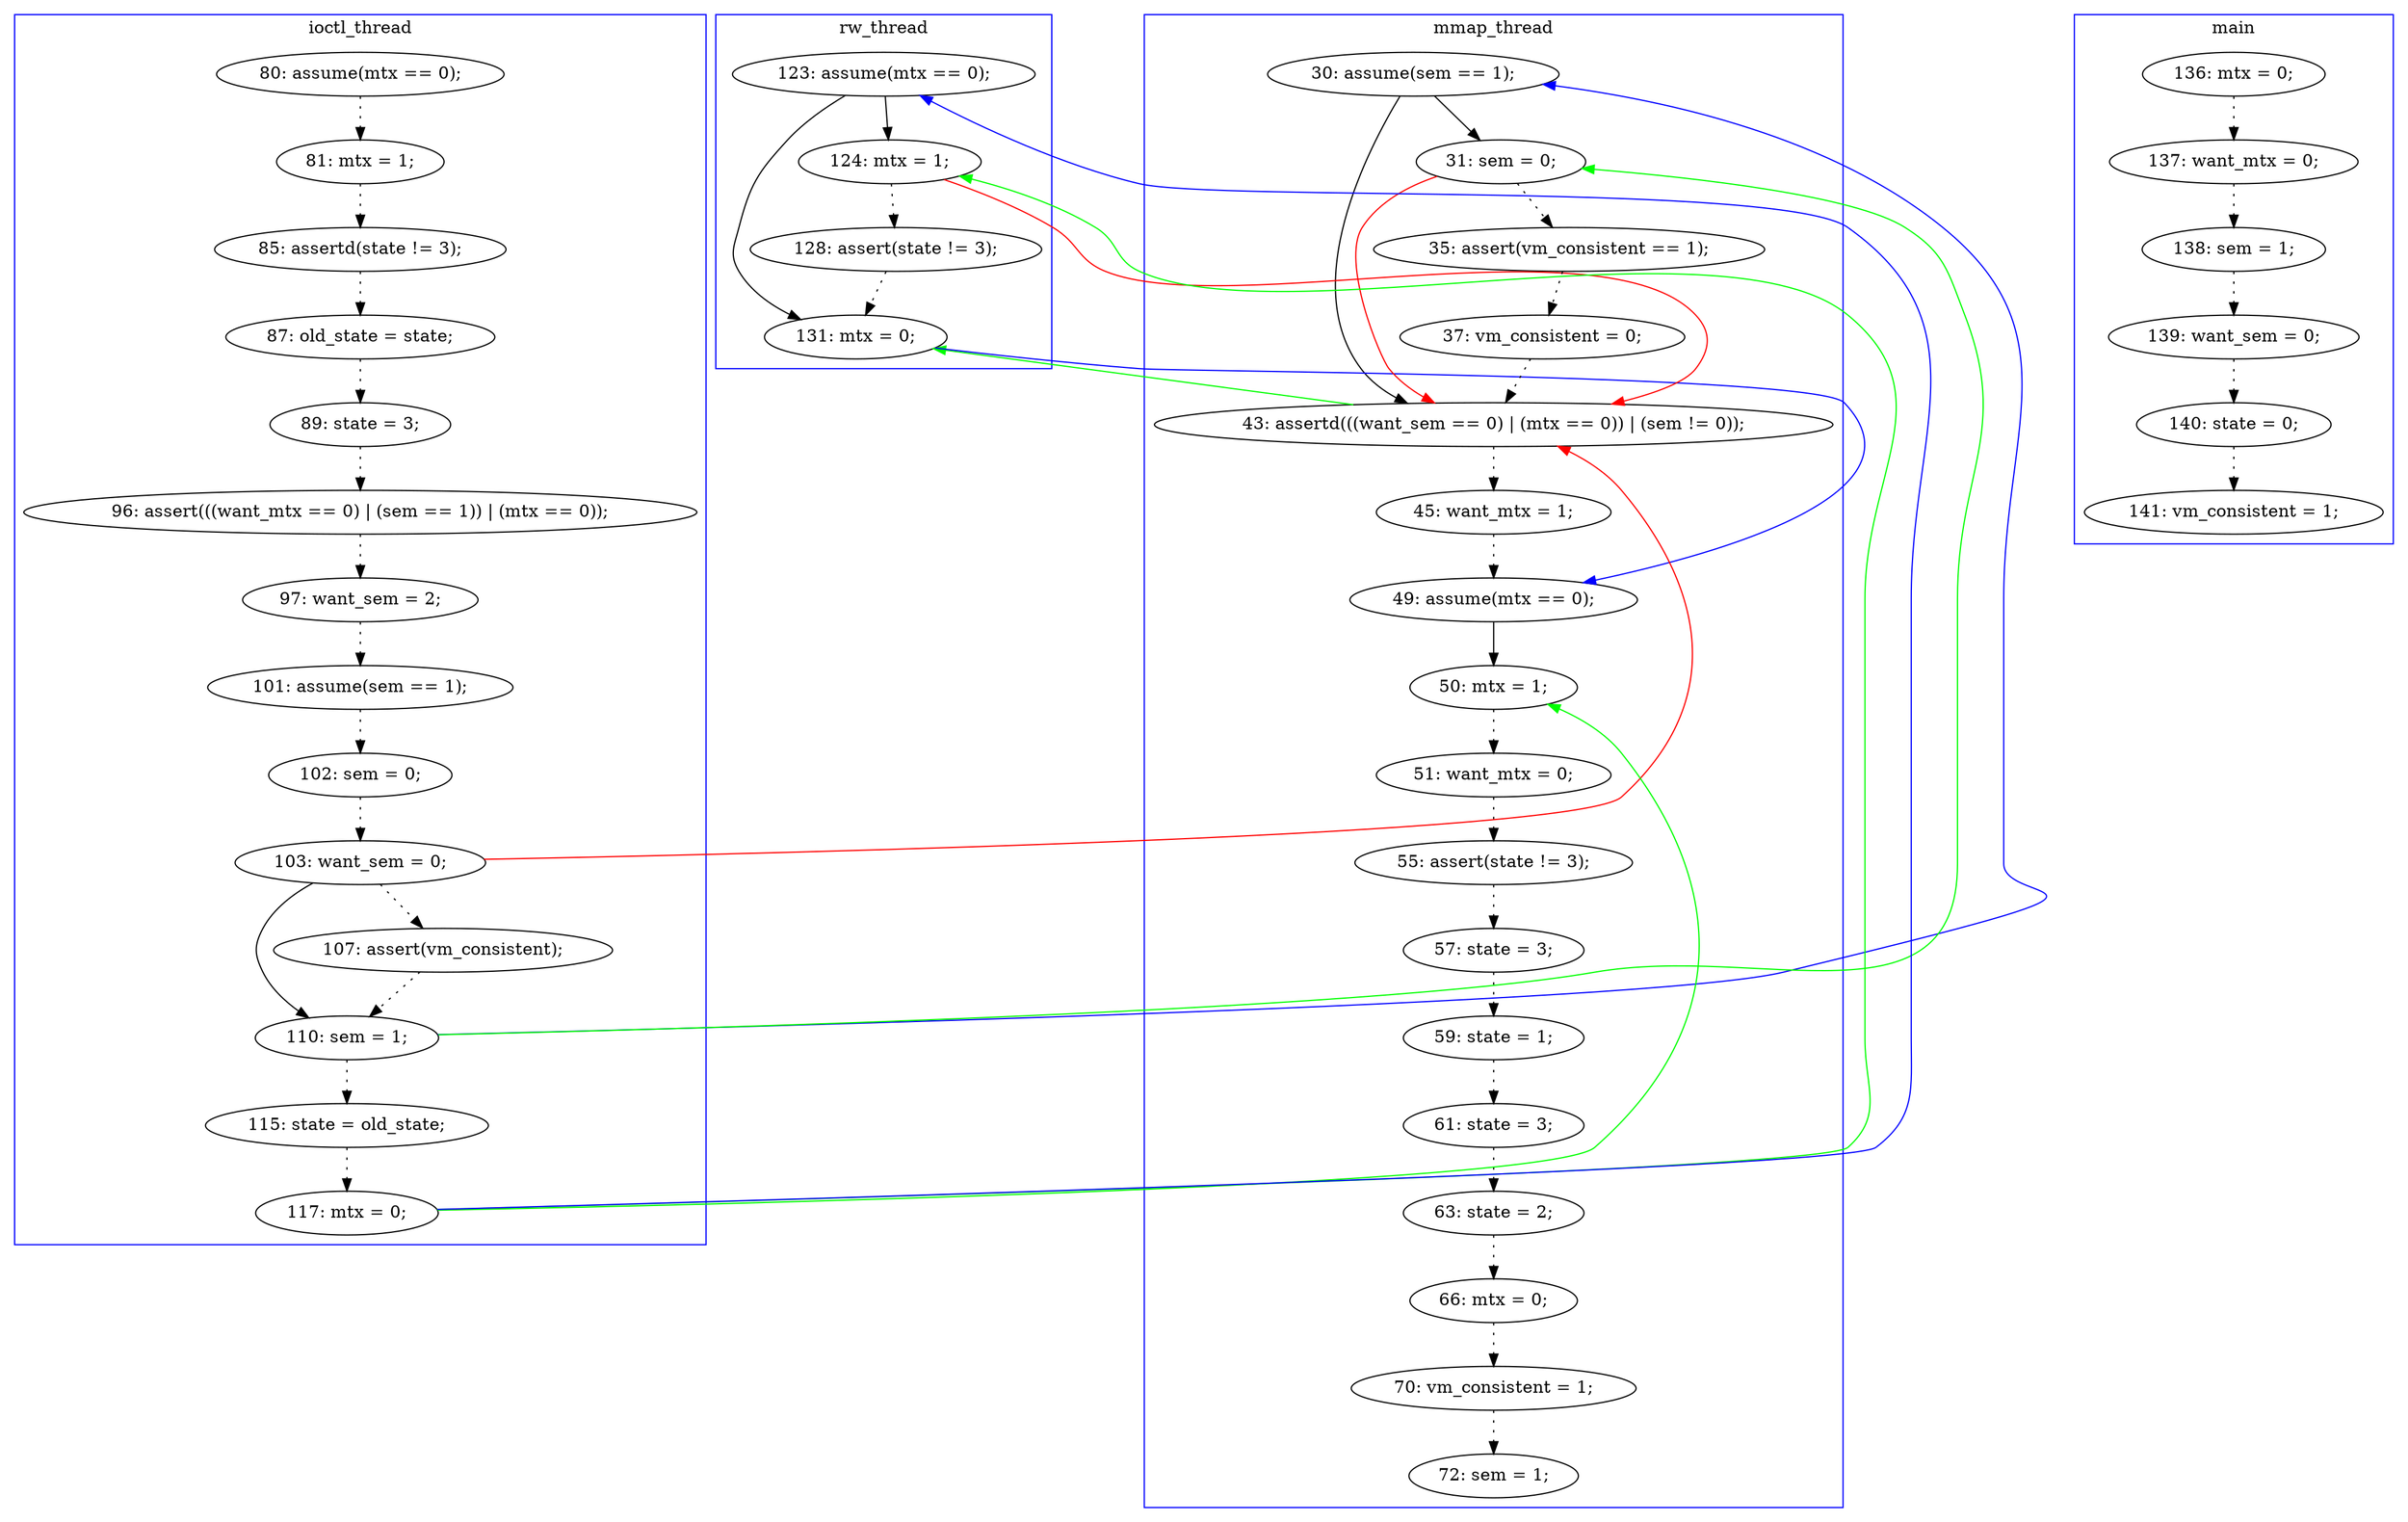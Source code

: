 digraph ProofObject {
	46 -> 47 [style = dotted, color = black]
	28 -> 37 [color = Black]
	38 -> 40 [style = dotted, color = black]
	37 -> 39 [style = dotted, color = black]
	49 -> 51 [style = dotted, color = black]
	43 -> 44 [style = dotted, color = black]
	29 -> 37 [color = Red, constraint = false]
	22 -> 23 [style = dotted, color = black]
	51 -> 52 [style = dotted, color = black]
	36 -> 38 [style = dotted, color = black]
	24 -> 26 [color = Black]
	23 -> 24 [style = dotted, color = black]
	14 -> 15 [style = dotted, color = black]
	30 -> 36 [color = Green, constraint = false]
	26 -> 27 [style = dotted, color = black]
	40 -> 41 [color = Blue, constraint = false]
	2 -> 3 [style = dotted, color = black]
	45 -> 46 [style = dotted, color = black]
	27 -> 30 [style = dotted, color = black]
	41 -> 42 [color = Black]
	6 -> 7 [style = dotted, color = black]
	26 -> 28 [color = Blue, constraint = false]
	33 -> 37 [style = dotted, color = black]
	35 -> 40 [color = Black]
	36 -> 37 [color = Red, constraint = false]
	18 -> 20 [style = dotted, color = black]
	20 -> 21 [style = dotted, color = black]
	47 -> 48 [style = dotted, color = black]
	5 -> 6 [style = dotted, color = black]
	30 -> 42 [color = Green, constraint = false]
	13 -> 14 [style = dotted, color = black]
	25 -> 26 [style = dotted, color = black]
	17 -> 18 [style = dotted, color = black]
	31 -> 33 [style = dotted, color = black]
	44 -> 45 [style = dotted, color = black]
	24 -> 37 [color = Red, constraint = false]
	28 -> 29 [color = Black]
	15 -> 17 [style = dotted, color = black]
	24 -> 25 [style = dotted, color = black]
	42 -> 43 [style = dotted, color = black]
	30 -> 35 [color = Blue, constraint = false]
	37 -> 40 [color = Green, constraint = false]
	26 -> 29 [color = Green, constraint = false]
	21 -> 22 [style = dotted, color = black]
	39 -> 41 [style = dotted, color = black]
	35 -> 36 [color = Black]
	4 -> 5 [style = dotted, color = black]
	48 -> 49 [style = dotted, color = black]
	29 -> 31 [style = dotted, color = black]
	3 -> 4 [style = dotted, color = black]
	subgraph cluster0 {
		label = main
		color = blue
		3  [label = "137: want_mtx = 0;"]
		5  [label = "139: want_sem = 0;"]
		7  [label = "141: vm_consistent = 1;"]
		2  [label = "136: mtx = 0;"]
		4  [label = "138: sem = 1;"]
		6  [label = "140: state = 0;"]
	}
	subgraph cluster3 {
		label = rw_thread
		color = blue
		40  [label = "131: mtx = 0;"]
		38  [label = "128: assert(state != 3);"]
		35  [label = "123: assume(mtx == 0);"]
		36  [label = "124: mtx = 1;"]
	}
	subgraph cluster2 {
		label = ioctl_thread
		color = blue
		26  [label = "110: sem = 1;"]
		17  [label = "87: old_state = state;"]
		18  [label = "89: state = 3;"]
		20  [label = "96: assert(((want_mtx == 0) | (sem == 1)) | (mtx == 0));"]
		21  [label = "97: want_sem = 2;"]
		15  [label = "85: assertd(state != 3);"]
		22  [label = "101: assume(sem == 1);"]
		24  [label = "103: want_sem = 0;"]
		25  [label = "107: assert(vm_consistent);"]
		14  [label = "81: mtx = 1;"]
		13  [label = "80: assume(mtx == 0);"]
		30  [label = "117: mtx = 0;"]
		27  [label = "115: state = old_state;"]
		23  [label = "102: sem = 0;"]
	}
	subgraph cluster1 {
		label = mmap_thread
		color = blue
		28  [label = "30: assume(sem == 1);"]
		43  [label = "51: want_mtx = 0;"]
		52  [label = "72: sem = 1;"]
		41  [label = "49: assume(mtx == 0);"]
		44  [label = "55: assert(state != 3);"]
		37  [label = "43: assertd(((want_sem == 0) | (mtx == 0)) | (sem != 0));"]
		47  [label = "61: state = 3;"]
		42  [label = "50: mtx = 1;"]
		48  [label = "63: state = 2;"]
		29  [label = "31: sem = 0;"]
		45  [label = "57: state = 3;"]
		49  [label = "66: mtx = 0;"]
		33  [label = "37: vm_consistent = 0;"]
		39  [label = "45: want_mtx = 1;"]
		46  [label = "59: state = 1;"]
		31  [label = "35: assert(vm_consistent == 1);"]
		51  [label = "70: vm_consistent = 1;"]
	}
}